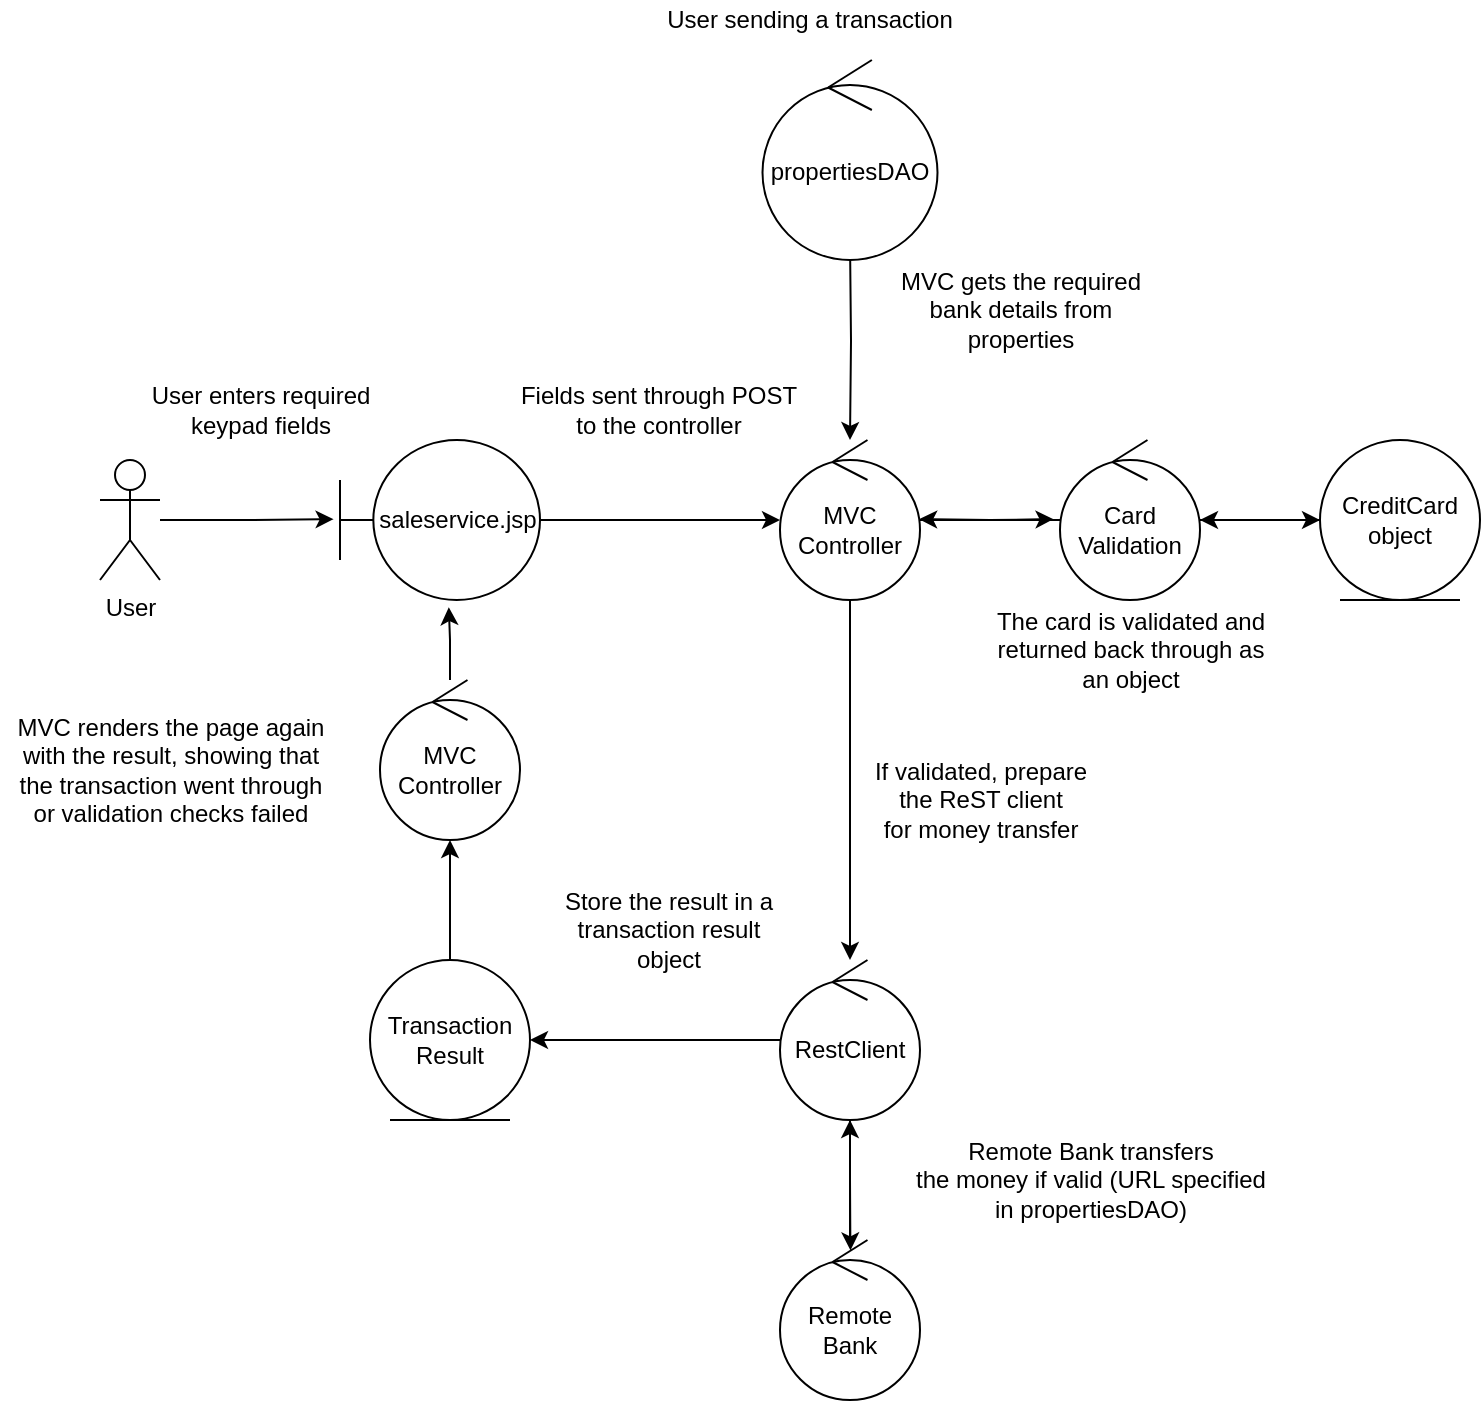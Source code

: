<mxfile version="15.4.0" type="device" pages="3"><diagram id="3AkNzF7aEUij8yZTePj8" name="Page-1"><mxGraphModel dx="1264" dy="592" grid="1" gridSize="10" guides="1" tooltips="1" connect="1" arrows="1" fold="1" page="1" pageScale="1" pageWidth="827" pageHeight="1169" math="0" shadow="0"><root><mxCell id="0"/><mxCell id="1" parent="0"/><mxCell id="SdUIcapf5RR-aJtjOENt-19" style="edgeStyle=orthogonalEdgeStyle;rounded=0;orthogonalLoop=1;jettySize=auto;html=1;entryX=-0.046;entryY=0.495;entryDx=0;entryDy=0;entryPerimeter=0;" parent="1" source="SdUIcapf5RR-aJtjOENt-1" target="SdUIcapf5RR-aJtjOENt-18" edge="1"><mxGeometry relative="1" as="geometry"/></mxCell><mxCell id="SdUIcapf5RR-aJtjOENt-26" style="edgeStyle=orthogonalEdgeStyle;rounded=0;orthogonalLoop=1;jettySize=auto;html=1;" parent="1" source="SdUIcapf5RR-aJtjOENt-1" target="SdUIcapf5RR-aJtjOENt-24" edge="1"><mxGeometry relative="1" as="geometry"/></mxCell><mxCell id="SdUIcapf5RR-aJtjOENt-1" value="MVC&lt;br&gt;Controller" style="ellipse;shape=umlControl;whiteSpace=wrap;html=1;" parent="1" vertex="1"><mxGeometry x="410" y="240" width="70" height="80" as="geometry"/></mxCell><mxCell id="SdUIcapf5RR-aJtjOENt-8" style="edgeStyle=orthogonalEdgeStyle;rounded=0;orthogonalLoop=1;jettySize=auto;html=1;entryX=-0.032;entryY=0.495;entryDx=0;entryDy=0;entryPerimeter=0;" parent="1" source="SdUIcapf5RR-aJtjOENt-2" target="SdUIcapf5RR-aJtjOENt-5" edge="1"><mxGeometry relative="1" as="geometry"/></mxCell><mxCell id="SdUIcapf5RR-aJtjOENt-2" value="User" style="shape=umlActor;verticalLabelPosition=bottom;verticalAlign=top;html=1;" parent="1" vertex="1"><mxGeometry x="70" y="250" width="30" height="60" as="geometry"/></mxCell><mxCell id="SdUIcapf5RR-aJtjOENt-12" style="edgeStyle=orthogonalEdgeStyle;rounded=0;orthogonalLoop=1;jettySize=auto;html=1;" parent="1" source="SdUIcapf5RR-aJtjOENt-5" target="SdUIcapf5RR-aJtjOENt-1" edge="1"><mxGeometry relative="1" as="geometry"/></mxCell><mxCell id="SdUIcapf5RR-aJtjOENt-5" value="saleservice.jsp" style="shape=umlBoundary;whiteSpace=wrap;html=1;" parent="1" vertex="1"><mxGeometry x="190" y="240" width="100" height="80" as="geometry"/></mxCell><mxCell id="SdUIcapf5RR-aJtjOENt-6" value="User sending a transaction" style="text;html=1;strokeColor=none;fillColor=none;align=center;verticalAlign=middle;whiteSpace=wrap;rounded=0;" parent="1" vertex="1"><mxGeometry x="320" y="20" width="210" height="20" as="geometry"/></mxCell><mxCell id="SdUIcapf5RR-aJtjOENt-11" value="User enters required&lt;br&gt;keypad fields" style="text;html=1;align=center;verticalAlign=middle;resizable=0;points=[];autosize=1;strokeColor=none;fillColor=none;" parent="1" vertex="1"><mxGeometry x="85" y="210" width="130" height="30" as="geometry"/></mxCell><mxCell id="SdUIcapf5RR-aJtjOENt-13" value="Fields sent through POST&lt;br&gt;to the controller" style="text;html=1;align=center;verticalAlign=middle;resizable=0;points=[];autosize=1;strokeColor=none;fillColor=none;" parent="1" vertex="1"><mxGeometry x="274" y="210" width="150" height="30" as="geometry"/></mxCell><mxCell id="SdUIcapf5RR-aJtjOENt-15" style="edgeStyle=orthogonalEdgeStyle;rounded=0;orthogonalLoop=1;jettySize=auto;html=1;" parent="1" target="SdUIcapf5RR-aJtjOENt-1" edge="1"><mxGeometry relative="1" as="geometry"><mxPoint x="445" y="140" as="sourcePoint"/></mxGeometry></mxCell><mxCell id="SdUIcapf5RR-aJtjOENt-16" value="MVC gets the required&lt;br&gt;bank details from&lt;br&gt;properties" style="text;html=1;align=center;verticalAlign=middle;resizable=0;points=[];autosize=1;strokeColor=none;fillColor=none;" parent="1" vertex="1"><mxGeometry x="460" y="150" width="140" height="50" as="geometry"/></mxCell><mxCell id="SdUIcapf5RR-aJtjOENt-22" style="edgeStyle=orthogonalEdgeStyle;rounded=0;orthogonalLoop=1;jettySize=auto;html=1;" parent="1" source="SdUIcapf5RR-aJtjOENt-17" target="SdUIcapf5RR-aJtjOENt-18" edge="1"><mxGeometry relative="1" as="geometry"/></mxCell><mxCell id="SdUIcapf5RR-aJtjOENt-17" value="CreditCard object" style="ellipse;shape=umlEntity;whiteSpace=wrap;html=1;" parent="1" vertex="1"><mxGeometry x="680" y="240" width="80" height="80" as="geometry"/></mxCell><mxCell id="SdUIcapf5RR-aJtjOENt-20" style="edgeStyle=orthogonalEdgeStyle;rounded=0;orthogonalLoop=1;jettySize=auto;html=1;entryX=0.994;entryY=0.495;entryDx=0;entryDy=0;entryPerimeter=0;" parent="1" source="SdUIcapf5RR-aJtjOENt-18" target="SdUIcapf5RR-aJtjOENt-1" edge="1"><mxGeometry relative="1" as="geometry"/></mxCell><mxCell id="SdUIcapf5RR-aJtjOENt-21" style="edgeStyle=orthogonalEdgeStyle;rounded=0;orthogonalLoop=1;jettySize=auto;html=1;entryX=0;entryY=0.5;entryDx=0;entryDy=0;" parent="1" source="SdUIcapf5RR-aJtjOENt-18" target="SdUIcapf5RR-aJtjOENt-17" edge="1"><mxGeometry relative="1" as="geometry"/></mxCell><mxCell id="SdUIcapf5RR-aJtjOENt-18" value="Card Validation" style="ellipse;shape=umlControl;whiteSpace=wrap;html=1;" parent="1" vertex="1"><mxGeometry x="550" y="240" width="70" height="80" as="geometry"/></mxCell><mxCell id="SdUIcapf5RR-aJtjOENt-23" value="The card is validated and&lt;br&gt;returned back through as&lt;br&gt;an object" style="text;html=1;align=center;verticalAlign=middle;resizable=0;points=[];autosize=1;strokeColor=none;fillColor=none;" parent="1" vertex="1"><mxGeometry x="510" y="320" width="150" height="50" as="geometry"/></mxCell><mxCell id="SdUIcapf5RR-aJtjOENt-27" style="edgeStyle=orthogonalEdgeStyle;rounded=0;orthogonalLoop=1;jettySize=auto;html=1;entryX=1;entryY=0.5;entryDx=0;entryDy=0;" parent="1" source="SdUIcapf5RR-aJtjOENt-24" target="SdUIcapf5RR-aJtjOENt-25" edge="1"><mxGeometry relative="1" as="geometry"/></mxCell><mxCell id="r8BGEt9MqHgNa8Z6lj-t-2" style="edgeStyle=orthogonalEdgeStyle;rounded=0;orthogonalLoop=1;jettySize=auto;html=1;entryX=0.503;entryY=0.065;entryDx=0;entryDy=0;entryPerimeter=0;" parent="1" source="SdUIcapf5RR-aJtjOENt-24" target="r8BGEt9MqHgNa8Z6lj-t-1" edge="1"><mxGeometry relative="1" as="geometry"/></mxCell><mxCell id="SdUIcapf5RR-aJtjOENt-24" value="RestClient" style="ellipse;shape=umlControl;whiteSpace=wrap;html=1;" parent="1" vertex="1"><mxGeometry x="410" y="500" width="70" height="80" as="geometry"/></mxCell><mxCell id="SdUIcapf5RR-aJtjOENt-31" style="edgeStyle=orthogonalEdgeStyle;rounded=0;orthogonalLoop=1;jettySize=auto;html=1;" parent="1" source="SdUIcapf5RR-aJtjOENt-25" target="SdUIcapf5RR-aJtjOENt-30" edge="1"><mxGeometry relative="1" as="geometry"/></mxCell><mxCell id="SdUIcapf5RR-aJtjOENt-25" value="Transaction&lt;br&gt;Result" style="ellipse;shape=umlEntity;whiteSpace=wrap;html=1;" parent="1" vertex="1"><mxGeometry x="205" y="500" width="80" height="80" as="geometry"/></mxCell><mxCell id="SdUIcapf5RR-aJtjOENt-29" value="MVC renders the page again&lt;br&gt;with the result, showing that&lt;br&gt;the transaction went through&lt;br&gt;or validation checks failed" style="text;html=1;align=center;verticalAlign=middle;resizable=0;points=[];autosize=1;strokeColor=none;fillColor=none;" parent="1" vertex="1"><mxGeometry x="20" y="375" width="170" height="60" as="geometry"/></mxCell><mxCell id="SdUIcapf5RR-aJtjOENt-32" style="edgeStyle=orthogonalEdgeStyle;rounded=0;orthogonalLoop=1;jettySize=auto;html=1;entryX=0.544;entryY=1.045;entryDx=0;entryDy=0;entryPerimeter=0;" parent="1" source="SdUIcapf5RR-aJtjOENt-30" target="SdUIcapf5RR-aJtjOENt-5" edge="1"><mxGeometry relative="1" as="geometry"/></mxCell><mxCell id="SdUIcapf5RR-aJtjOENt-30" value="MVC&lt;br&gt;Controller" style="ellipse;shape=umlControl;whiteSpace=wrap;html=1;" parent="1" vertex="1"><mxGeometry x="210" y="360" width="70" height="80" as="geometry"/></mxCell><mxCell id="SdUIcapf5RR-aJtjOENt-33" value="If validated, prepare&lt;br&gt;the ReST client&lt;br&gt;for money transfer" style="text;html=1;align=center;verticalAlign=middle;resizable=0;points=[];autosize=1;strokeColor=none;fillColor=none;" parent="1" vertex="1"><mxGeometry x="450" y="395" width="120" height="50" as="geometry"/></mxCell><mxCell id="r8BGEt9MqHgNa8Z6lj-t-3" style="edgeStyle=orthogonalEdgeStyle;rounded=0;orthogonalLoop=1;jettySize=auto;html=1;" parent="1" source="r8BGEt9MqHgNa8Z6lj-t-1" target="SdUIcapf5RR-aJtjOENt-24" edge="1"><mxGeometry relative="1" as="geometry"/></mxCell><mxCell id="r8BGEt9MqHgNa8Z6lj-t-1" value="Remote&lt;br&gt;Bank" style="ellipse;shape=umlControl;whiteSpace=wrap;html=1;" parent="1" vertex="1"><mxGeometry x="410" y="640" width="70" height="80" as="geometry"/></mxCell><mxCell id="r8BGEt9MqHgNa8Z6lj-t-4" value="Remote Bank transfers&lt;br&gt;the money if valid (URL specified&lt;br&gt;in propertiesDAO)" style="text;html=1;align=center;verticalAlign=middle;resizable=0;points=[];autosize=1;strokeColor=none;fillColor=none;" parent="1" vertex="1"><mxGeometry x="470" y="585" width="190" height="50" as="geometry"/></mxCell><mxCell id="cjo7NwRBrdWy9jIB5TQA-1" value="Store the result in a&lt;br&gt;transaction result&lt;br&gt;object" style="text;html=1;align=center;verticalAlign=middle;resizable=0;points=[];autosize=1;strokeColor=none;fillColor=none;" parent="1" vertex="1"><mxGeometry x="294" y="460.0" width="120" height="50" as="geometry"/></mxCell><mxCell id="p7eK8EpbJ3ORAbXLMrRn-1" value="propertiesDAO" style="ellipse;shape=umlControl;whiteSpace=wrap;html=1;" parent="1" vertex="1"><mxGeometry x="401.25" y="50" width="87.5" height="100" as="geometry"/></mxCell></root></mxGraphModel></diagram><diagram id="iZHKUYytGzCBa2E8gMPF" name="Page-2"><mxGraphModel dx="1264" dy="592" grid="1" gridSize="10" guides="1" tooltips="1" connect="1" arrows="1" fold="1" page="1" pageScale="1" pageWidth="827" pageHeight="1169" math="0" shadow="0"><root><mxCell id="SRkDIOKpx1RFcQlvxQ-Z-0"/><mxCell id="SRkDIOKpx1RFcQlvxQ-Z-1" parent="SRkDIOKpx1RFcQlvxQ-Z-0"/><mxCell id="DQKfK8g4XkNp46klR8oE-2" style="edgeStyle=orthogonalEdgeStyle;rounded=0;orthogonalLoop=1;jettySize=auto;html=1;entryX=-0.05;entryY=0.5;entryDx=0;entryDy=0;entryPerimeter=0;" parent="SRkDIOKpx1RFcQlvxQ-Z-1" source="ldosXdFk6zFffC95GPmg-2" target="DQKfK8g4XkNp46klR8oE-0" edge="1"><mxGeometry relative="1" as="geometry"/></mxCell><mxCell id="ldosXdFk6zFffC95GPmg-2" value="MVC&lt;br&gt;Controller" style="ellipse;shape=umlControl;whiteSpace=wrap;html=1;" parent="SRkDIOKpx1RFcQlvxQ-Z-1" vertex="1"><mxGeometry x="350" y="240" width="70" height="80" as="geometry"/></mxCell><mxCell id="ldosXdFk6zFffC95GPmg-3" style="edgeStyle=orthogonalEdgeStyle;rounded=0;orthogonalLoop=1;jettySize=auto;html=1;entryX=-0.032;entryY=0.495;entryDx=0;entryDy=0;entryPerimeter=0;" parent="SRkDIOKpx1RFcQlvxQ-Z-1" source="ldosXdFk6zFffC95GPmg-4" target="ldosXdFk6zFffC95GPmg-6" edge="1"><mxGeometry relative="1" as="geometry"/></mxCell><mxCell id="ldosXdFk6zFffC95GPmg-4" value="Admin" style="shape=umlActor;verticalLabelPosition=bottom;verticalAlign=top;html=1;" parent="SRkDIOKpx1RFcQlvxQ-Z-1" vertex="1"><mxGeometry x="60" y="250" width="30" height="60" as="geometry"/></mxCell><mxCell id="ldosXdFk6zFffC95GPmg-5" style="edgeStyle=orthogonalEdgeStyle;rounded=0;orthogonalLoop=1;jettySize=auto;html=1;" parent="SRkDIOKpx1RFcQlvxQ-Z-1" source="ldosXdFk6zFffC95GPmg-6" target="ldosXdFk6zFffC95GPmg-2" edge="1"><mxGeometry relative="1" as="geometry"/></mxCell><mxCell id="ldosXdFk6zFffC95GPmg-6" value="admin.jsp" style="shape=umlBoundary;whiteSpace=wrap;html=1;" parent="SRkDIOKpx1RFcQlvxQ-Z-1" vertex="1"><mxGeometry x="180" y="240" width="100" height="80" as="geometry"/></mxCell><mxCell id="ldosXdFk6zFffC95GPmg-7" value="Admin sending a refund" style="text;html=1;strokeColor=none;fillColor=none;align=center;verticalAlign=middle;whiteSpace=wrap;rounded=0;" parent="SRkDIOKpx1RFcQlvxQ-Z-1" vertex="1"><mxGeometry x="395" y="110" width="210" height="20" as="geometry"/></mxCell><mxCell id="ldosXdFk6zFffC95GPmg-8" value="Admin enters credentials" style="text;html=1;align=center;verticalAlign=middle;resizable=0;points=[];autosize=1;strokeColor=none;fillColor=none;" parent="SRkDIOKpx1RFcQlvxQ-Z-1" vertex="1"><mxGeometry x="65" y="215" width="150" height="20" as="geometry"/></mxCell><mxCell id="ldosXdFk6zFffC95GPmg-9" value="Fields sent through POST&lt;br&gt;to the controller" style="text;html=1;align=center;verticalAlign=middle;resizable=0;points=[];autosize=1;strokeColor=none;fillColor=none;" parent="SRkDIOKpx1RFcQlvxQ-Z-1" vertex="1"><mxGeometry x="240" y="210" width="150" height="30" as="geometry"/></mxCell><mxCell id="vJtOoYbnVbGqElPXF7bQ-5" style="edgeStyle=orthogonalEdgeStyle;rounded=0;orthogonalLoop=1;jettySize=auto;html=1;entryX=0.491;entryY=1.06;entryDx=0;entryDy=0;entryPerimeter=0;" parent="SRkDIOKpx1RFcQlvxQ-Z-1" source="ldosXdFk6zFffC95GPmg-11" target="vJtOoYbnVbGqElPXF7bQ-1" edge="1"><mxGeometry relative="1" as="geometry"><mxPoint x="580" y="528.8" as="targetPoint"/></mxGeometry></mxCell><mxCell id="ldosXdFk6zFffC95GPmg-11" value="propertiesDAO" style="ellipse;shape=umlEntity;whiteSpace=wrap;html=1;" parent="SRkDIOKpx1RFcQlvxQ-Z-1" vertex="1"><mxGeometry x="540" y="611.8" width="80" height="80" as="geometry"/></mxCell><mxCell id="ldosXdFk6zFffC95GPmg-12" value="MVC gets the required&lt;br&gt;bank details from&lt;br&gt;properties" style="text;html=1;align=center;verticalAlign=middle;resizable=0;points=[];autosize=1;strokeColor=none;fillColor=none;" parent="SRkDIOKpx1RFcQlvxQ-Z-1" vertex="1"><mxGeometry x="510" y="710" width="140" height="50" as="geometry"/></mxCell><mxCell id="ldosXdFk6zFffC95GPmg-13" style="edgeStyle=orthogonalEdgeStyle;rounded=0;orthogonalLoop=1;jettySize=auto;html=1;" parent="SRkDIOKpx1RFcQlvxQ-Z-1" source="ldosXdFk6zFffC95GPmg-14" target="ldosXdFk6zFffC95GPmg-17" edge="1"><mxGeometry relative="1" as="geometry"/></mxCell><mxCell id="ldosXdFk6zFffC95GPmg-14" value="CreditCard object" style="ellipse;shape=umlEntity;whiteSpace=wrap;html=1;" parent="SRkDIOKpx1RFcQlvxQ-Z-1" vertex="1"><mxGeometry x="811" y="458.8" width="80" height="80" as="geometry"/></mxCell><mxCell id="ldosXdFk6zFffC95GPmg-16" style="edgeStyle=orthogonalEdgeStyle;rounded=0;orthogonalLoop=1;jettySize=auto;html=1;entryX=0;entryY=0.5;entryDx=0;entryDy=0;" parent="SRkDIOKpx1RFcQlvxQ-Z-1" source="ldosXdFk6zFffC95GPmg-17" target="ldosXdFk6zFffC95GPmg-14" edge="1"><mxGeometry relative="1" as="geometry"/></mxCell><mxCell id="vJtOoYbnVbGqElPXF7bQ-6" style="edgeStyle=orthogonalEdgeStyle;rounded=0;orthogonalLoop=1;jettySize=auto;html=1;entryX=1.077;entryY=0.503;entryDx=0;entryDy=0;entryPerimeter=0;" parent="SRkDIOKpx1RFcQlvxQ-Z-1" source="ldosXdFk6zFffC95GPmg-17" target="vJtOoYbnVbGqElPXF7bQ-1" edge="1"><mxGeometry relative="1" as="geometry"/></mxCell><mxCell id="ldosXdFk6zFffC95GPmg-17" value="Card Validation" style="ellipse;shape=umlControl;whiteSpace=wrap;html=1;" parent="SRkDIOKpx1RFcQlvxQ-Z-1" vertex="1"><mxGeometry x="681" y="458.8" width="70" height="80" as="geometry"/></mxCell><mxCell id="ldosXdFk6zFffC95GPmg-18" value="The card is validated and&lt;br&gt;returned back through as&lt;br&gt;an object" style="text;html=1;align=center;verticalAlign=middle;resizable=0;points=[];autosize=1;strokeColor=none;fillColor=none;" parent="SRkDIOKpx1RFcQlvxQ-Z-1" vertex="1"><mxGeometry x="641" y="548.8" width="150" height="50" as="geometry"/></mxCell><mxCell id="ldosXdFk6zFffC95GPmg-19" style="edgeStyle=orthogonalEdgeStyle;rounded=0;orthogonalLoop=1;jettySize=auto;html=1;entryX=1;entryY=0.5;entryDx=0;entryDy=0;" parent="SRkDIOKpx1RFcQlvxQ-Z-1" source="ldosXdFk6zFffC95GPmg-20" target="ldosXdFk6zFffC95GPmg-22" edge="1"><mxGeometry relative="1" as="geometry"/></mxCell><mxCell id="ldosXdFk6zFffC95GPmg-20" value="RestClient" style="ellipse;shape=umlControl;whiteSpace=wrap;html=1;" parent="SRkDIOKpx1RFcQlvxQ-Z-1" vertex="1"><mxGeometry x="390" y="458.8" width="70" height="80" as="geometry"/></mxCell><mxCell id="ldosXdFk6zFffC95GPmg-21" style="edgeStyle=orthogonalEdgeStyle;rounded=0;orthogonalLoop=1;jettySize=auto;html=1;" parent="SRkDIOKpx1RFcQlvxQ-Z-1" source="ldosXdFk6zFffC95GPmg-22" target="ldosXdFk6zFffC95GPmg-25" edge="1"><mxGeometry relative="1" as="geometry"/></mxCell><mxCell id="ldosXdFk6zFffC95GPmg-22" value="Transaction&lt;br&gt;Result" style="ellipse;shape=umlEntity;whiteSpace=wrap;html=1;" parent="SRkDIOKpx1RFcQlvxQ-Z-1" vertex="1"><mxGeometry x="200" y="465" width="80" height="80" as="geometry"/></mxCell><mxCell id="vJtOoYbnVbGqElPXF7bQ-12" style="edgeStyle=orthogonalEdgeStyle;rounded=0;orthogonalLoop=1;jettySize=auto;html=1;entryX=0.596;entryY=1.015;entryDx=0;entryDy=0;entryPerimeter=0;" parent="SRkDIOKpx1RFcQlvxQ-Z-1" source="ldosXdFk6zFffC95GPmg-25" target="ldosXdFk6zFffC95GPmg-6" edge="1"><mxGeometry relative="1" as="geometry"/></mxCell><mxCell id="ldosXdFk6zFffC95GPmg-25" value="MVC&lt;br&gt;Controller" style="ellipse;shape=umlControl;whiteSpace=wrap;html=1;" parent="SRkDIOKpx1RFcQlvxQ-Z-1" vertex="1"><mxGeometry x="205" y="350" width="70" height="80" as="geometry"/></mxCell><mxCell id="vJtOoYbnVbGqElPXF7bQ-9" style="edgeStyle=orthogonalEdgeStyle;rounded=0;orthogonalLoop=1;jettySize=auto;html=1;entryX=0.343;entryY=0.14;entryDx=0;entryDy=0;entryPerimeter=0;exitX=0.484;exitY=1.035;exitDx=0;exitDy=0;exitPerimeter=0;" parent="SRkDIOKpx1RFcQlvxQ-Z-1" source="DQKfK8g4XkNp46klR8oE-0" target="vJtOoYbnVbGqElPXF7bQ-1" edge="1"><mxGeometry relative="1" as="geometry"><mxPoint x="570.01" y="350" as="sourcePoint"/></mxGeometry></mxCell><mxCell id="DQKfK8g4XkNp46klR8oE-0" value="admin.jsp" style="shape=umlBoundary;whiteSpace=wrap;html=1;" parent="SRkDIOKpx1RFcQlvxQ-Z-1" vertex="1"><mxGeometry x="520" y="240" width="100" height="80" as="geometry"/></mxCell><mxCell id="DQKfK8g4XkNp46klR8oE-5" value="Page re-rendered with&lt;br&gt;properties &amp;amp; refund&lt;br&gt;form" style="text;html=1;align=center;verticalAlign=middle;resizable=0;points=[];autosize=1;strokeColor=none;fillColor=none;" parent="SRkDIOKpx1RFcQlvxQ-Z-1" vertex="1"><mxGeometry x="400" y="200" width="130" height="50" as="geometry"/></mxCell><mxCell id="vJtOoYbnVbGqElPXF7bQ-7" style="edgeStyle=orthogonalEdgeStyle;rounded=0;orthogonalLoop=1;jettySize=auto;html=1;" parent="SRkDIOKpx1RFcQlvxQ-Z-1" source="vJtOoYbnVbGqElPXF7bQ-1" target="ldosXdFk6zFffC95GPmg-17" edge="1"><mxGeometry relative="1" as="geometry"/></mxCell><mxCell id="vJtOoYbnVbGqElPXF7bQ-11" style="edgeStyle=orthogonalEdgeStyle;rounded=0;orthogonalLoop=1;jettySize=auto;html=1;entryX=1.057;entryY=0.5;entryDx=0;entryDy=0;entryPerimeter=0;" parent="SRkDIOKpx1RFcQlvxQ-Z-1" source="vJtOoYbnVbGqElPXF7bQ-1" target="ldosXdFk6zFffC95GPmg-20" edge="1"><mxGeometry relative="1" as="geometry"/></mxCell><mxCell id="vJtOoYbnVbGqElPXF7bQ-1" value="MVC&lt;br&gt;Controller" style="ellipse;shape=umlControl;whiteSpace=wrap;html=1;" parent="SRkDIOKpx1RFcQlvxQ-Z-1" vertex="1"><mxGeometry x="546" y="458.8" width="70" height="80" as="geometry"/></mxCell><mxCell id="vJtOoYbnVbGqElPXF7bQ-4" value="Admin enters card to refund&lt;br&gt;to and amount" style="text;html=1;align=center;verticalAlign=middle;resizable=0;points=[];autosize=1;strokeColor=none;fillColor=none;" parent="SRkDIOKpx1RFcQlvxQ-Z-1" vertex="1"><mxGeometry x="580" y="375" width="160" height="30" as="geometry"/></mxCell><mxCell id="m3tBmh7kKUoiPCBjvBJ2-0" value="If validated, prepare&lt;br&gt;the ReST client&lt;br&gt;for money transfer" style="text;html=1;align=center;verticalAlign=middle;resizable=0;points=[];autosize=1;strokeColor=none;fillColor=none;" parent="SRkDIOKpx1RFcQlvxQ-Z-1" vertex="1"><mxGeometry x="420" y="408.8" width="120" height="50" as="geometry"/></mxCell><mxCell id="eIbZN0HHe5x6oxG9D2zN-0" value="Store the result in a&lt;br&gt;transaction result&lt;br&gt;object" style="text;html=1;align=center;verticalAlign=middle;resizable=0;points=[];autosize=1;strokeColor=none;fillColor=none;" parent="SRkDIOKpx1RFcQlvxQ-Z-1" vertex="1"><mxGeometry x="275" y="548.8" width="120" height="50" as="geometry"/></mxCell><mxCell id="gTiIrvy7_keYGFOGxHg4-0" value="MVC renders the page again&lt;br&gt;with the result, showing that&lt;br&gt;the refund went through&lt;br&gt;or validation checks failed" style="text;html=1;align=center;verticalAlign=middle;resizable=0;points=[];autosize=1;strokeColor=none;fillColor=none;" parent="SRkDIOKpx1RFcQlvxQ-Z-1" vertex="1"><mxGeometry x="20" y="375" width="170" height="60" as="geometry"/></mxCell></root></mxGraphModel></diagram><diagram name="Page-3" id="7LtH2oH9YBiLTJApTnFk"><mxGraphModel dx="2091" dy="592" grid="1" gridSize="10" guides="1" tooltips="1" connect="1" arrows="1" fold="1" page="1" pageScale="1" pageWidth="827" pageHeight="1169" math="0" shadow="0"><root><mxCell id="g_kbDB_V7D0TTK_VLgcD-0"/><mxCell id="g_kbDB_V7D0TTK_VLgcD-1" parent="g_kbDB_V7D0TTK_VLgcD-0"/><mxCell id="g_kbDB_V7D0TTK_VLgcD-2" style="edgeStyle=orthogonalEdgeStyle;rounded=0;orthogonalLoop=1;jettySize=auto;html=1;entryX=-0.05;entryY=0.5;entryDx=0;entryDy=0;entryPerimeter=0;" parent="g_kbDB_V7D0TTK_VLgcD-1" source="g_kbDB_V7D0TTK_VLgcD-3" target="g_kbDB_V7D0TTK_VLgcD-27" edge="1"><mxGeometry relative="1" as="geometry"/></mxCell><mxCell id="g_kbDB_V7D0TTK_VLgcD-3" value="MVC&lt;br&gt;Controller" style="ellipse;shape=umlControl;whiteSpace=wrap;html=1;" parent="g_kbDB_V7D0TTK_VLgcD-1" vertex="1"><mxGeometry x="350" y="240" width="70" height="80" as="geometry"/></mxCell><mxCell id="g_kbDB_V7D0TTK_VLgcD-4" style="edgeStyle=orthogonalEdgeStyle;rounded=0;orthogonalLoop=1;jettySize=auto;html=1;entryX=-0.032;entryY=0.495;entryDx=0;entryDy=0;entryPerimeter=0;" parent="g_kbDB_V7D0TTK_VLgcD-1" source="g_kbDB_V7D0TTK_VLgcD-5" target="g_kbDB_V7D0TTK_VLgcD-7" edge="1"><mxGeometry relative="1" as="geometry"/></mxCell><mxCell id="g_kbDB_V7D0TTK_VLgcD-5" value="Admin" style="shape=umlActor;verticalLabelPosition=bottom;verticalAlign=top;html=1;" parent="g_kbDB_V7D0TTK_VLgcD-1" vertex="1"><mxGeometry x="60" y="250" width="30" height="60" as="geometry"/></mxCell><mxCell id="g_kbDB_V7D0TTK_VLgcD-6" style="edgeStyle=orthogonalEdgeStyle;rounded=0;orthogonalLoop=1;jettySize=auto;html=1;" parent="g_kbDB_V7D0TTK_VLgcD-1" source="g_kbDB_V7D0TTK_VLgcD-7" target="g_kbDB_V7D0TTK_VLgcD-3" edge="1"><mxGeometry relative="1" as="geometry"/></mxCell><mxCell id="g_kbDB_V7D0TTK_VLgcD-7" value="admin.jsp" style="shape=umlBoundary;whiteSpace=wrap;html=1;" parent="g_kbDB_V7D0TTK_VLgcD-1" vertex="1"><mxGeometry x="180" y="240" width="100" height="80" as="geometry"/></mxCell><mxCell id="g_kbDB_V7D0TTK_VLgcD-8" value="Admin setting properties" style="text;html=1;strokeColor=none;fillColor=none;align=center;verticalAlign=middle;whiteSpace=wrap;rounded=0;" parent="g_kbDB_V7D0TTK_VLgcD-1" vertex="1"><mxGeometry x="255" y="140" width="210" height="20" as="geometry"/></mxCell><mxCell id="g_kbDB_V7D0TTK_VLgcD-9" value="Admin enters credentials" style="text;html=1;align=center;verticalAlign=middle;resizable=0;points=[];autosize=1;strokeColor=none;fillColor=none;" parent="g_kbDB_V7D0TTK_VLgcD-1" vertex="1"><mxGeometry x="65" y="215" width="150" height="20" as="geometry"/></mxCell><mxCell id="g_kbDB_V7D0TTK_VLgcD-10" value="Fields sent through POST&lt;br&gt;to the controller" style="text;html=1;align=center;verticalAlign=middle;resizable=0;points=[];autosize=1;strokeColor=none;fillColor=none;" parent="g_kbDB_V7D0TTK_VLgcD-1" vertex="1"><mxGeometry x="240" y="210" width="150" height="30" as="geometry"/></mxCell><mxCell id="g_kbDB_V7D0TTK_VLgcD-14" style="edgeStyle=orthogonalEdgeStyle;rounded=0;orthogonalLoop=1;jettySize=auto;html=1;" parent="g_kbDB_V7D0TTK_VLgcD-1" source="g_kbDB_V7D0TTK_VLgcD-15" target="g_kbDB_V7D0TTK_VLgcD-18" edge="1"><mxGeometry relative="1" as="geometry"/></mxCell><mxCell id="g_kbDB_V7D0TTK_VLgcD-15" value="CreditCard object" style="ellipse;shape=umlEntity;whiteSpace=wrap;html=1;" parent="g_kbDB_V7D0TTK_VLgcD-1" vertex="1"><mxGeometry x="811" y="458.8" width="80" height="80" as="geometry"/></mxCell><mxCell id="g_kbDB_V7D0TTK_VLgcD-16" style="edgeStyle=orthogonalEdgeStyle;rounded=0;orthogonalLoop=1;jettySize=auto;html=1;entryX=0;entryY=0.5;entryDx=0;entryDy=0;" parent="g_kbDB_V7D0TTK_VLgcD-1" source="g_kbDB_V7D0TTK_VLgcD-18" target="g_kbDB_V7D0TTK_VLgcD-15" edge="1"><mxGeometry relative="1" as="geometry"/></mxCell><mxCell id="g_kbDB_V7D0TTK_VLgcD-17" style="edgeStyle=orthogonalEdgeStyle;rounded=0;orthogonalLoop=1;jettySize=auto;html=1;entryX=1.077;entryY=0.503;entryDx=0;entryDy=0;entryPerimeter=0;" parent="g_kbDB_V7D0TTK_VLgcD-1" source="g_kbDB_V7D0TTK_VLgcD-18" target="g_kbDB_V7D0TTK_VLgcD-31" edge="1"><mxGeometry relative="1" as="geometry"/></mxCell><mxCell id="g_kbDB_V7D0TTK_VLgcD-18" value="Card Validation" style="ellipse;shape=umlControl;whiteSpace=wrap;html=1;" parent="g_kbDB_V7D0TTK_VLgcD-1" vertex="1"><mxGeometry x="681" y="458.8" width="70" height="80" as="geometry"/></mxCell><mxCell id="g_kbDB_V7D0TTK_VLgcD-19" value="The card is validated and&lt;br&gt;returned back through as&lt;br&gt;an object" style="text;html=1;align=center;verticalAlign=middle;resizable=0;points=[];autosize=1;strokeColor=none;fillColor=none;" parent="g_kbDB_V7D0TTK_VLgcD-1" vertex="1"><mxGeometry x="641" y="548.8" width="150" height="50" as="geometry"/></mxCell><mxCell id="g_kbDB_V7D0TTK_VLgcD-20" style="edgeStyle=orthogonalEdgeStyle;rounded=0;orthogonalLoop=1;jettySize=auto;html=1;entryX=1;entryY=0.5;entryDx=0;entryDy=0;" parent="g_kbDB_V7D0TTK_VLgcD-1" source="g_kbDB_V7D0TTK_VLgcD-21" target="g_kbDB_V7D0TTK_VLgcD-23" edge="1"><mxGeometry relative="1" as="geometry"/></mxCell><mxCell id="g_kbDB_V7D0TTK_VLgcD-21" value="RestClient" style="ellipse;shape=umlControl;whiteSpace=wrap;html=1;" parent="g_kbDB_V7D0TTK_VLgcD-1" vertex="1"><mxGeometry x="405" y="458.8" width="70" height="80" as="geometry"/></mxCell><mxCell id="3qKFW1uCF1ieGH4SSNBd-0" style="edgeStyle=orthogonalEdgeStyle;rounded=0;orthogonalLoop=1;jettySize=auto;html=1;" parent="g_kbDB_V7D0TTK_VLgcD-1" source="g_kbDB_V7D0TTK_VLgcD-23" target="g_kbDB_V7D0TTK_VLgcD-25" edge="1"><mxGeometry relative="1" as="geometry"/></mxCell><mxCell id="g_kbDB_V7D0TTK_VLgcD-23" value="Transaction&lt;br&gt;Result" style="ellipse;shape=umlEntity;whiteSpace=wrap;html=1;" parent="g_kbDB_V7D0TTK_VLgcD-1" vertex="1"><mxGeometry x="270" y="458.8" width="80" height="80" as="geometry"/></mxCell><mxCell id="g_kbDB_V7D0TTK_VLgcD-24" style="edgeStyle=orthogonalEdgeStyle;rounded=0;orthogonalLoop=1;jettySize=auto;html=1;entryX=0.596;entryY=1.015;entryDx=0;entryDy=0;entryPerimeter=0;" parent="g_kbDB_V7D0TTK_VLgcD-1" source="g_kbDB_V7D0TTK_VLgcD-25" target="g_kbDB_V7D0TTK_VLgcD-7" edge="1"><mxGeometry relative="1" as="geometry"/></mxCell><mxCell id="mLMuqDMhpMupESx_ob_n-2" style="edgeStyle=orthogonalEdgeStyle;rounded=0;orthogonalLoop=1;jettySize=auto;html=1;entryX=0.498;entryY=0.067;entryDx=0;entryDy=0;entryPerimeter=0;" parent="g_kbDB_V7D0TTK_VLgcD-1" source="g_kbDB_V7D0TTK_VLgcD-25" target="mLMuqDMhpMupESx_ob_n-0" edge="1"><mxGeometry relative="1" as="geometry"/></mxCell><mxCell id="g_kbDB_V7D0TTK_VLgcD-25" value="MVC&lt;br&gt;Controller" style="ellipse;shape=umlControl;whiteSpace=wrap;html=1;" parent="g_kbDB_V7D0TTK_VLgcD-1" vertex="1"><mxGeometry x="145" y="458.8" width="70" height="80" as="geometry"/></mxCell><mxCell id="g_kbDB_V7D0TTK_VLgcD-26" style="edgeStyle=orthogonalEdgeStyle;rounded=0;orthogonalLoop=1;jettySize=auto;html=1;entryX=0.343;entryY=0.14;entryDx=0;entryDy=0;entryPerimeter=0;exitX=0.484;exitY=1.035;exitDx=0;exitDy=0;exitPerimeter=0;" parent="g_kbDB_V7D0TTK_VLgcD-1" source="g_kbDB_V7D0TTK_VLgcD-27" target="g_kbDB_V7D0TTK_VLgcD-31" edge="1"><mxGeometry relative="1" as="geometry"><mxPoint x="570.01" y="350" as="sourcePoint"/></mxGeometry></mxCell><mxCell id="g_kbDB_V7D0TTK_VLgcD-27" value="admin.jsp" style="shape=umlBoundary;whiteSpace=wrap;html=1;" parent="g_kbDB_V7D0TTK_VLgcD-1" vertex="1"><mxGeometry x="520" y="240" width="100" height="80" as="geometry"/></mxCell><mxCell id="g_kbDB_V7D0TTK_VLgcD-28" value="Page re-rendered with&lt;br&gt;properties &amp;amp; refund&lt;br&gt;form" style="text;html=1;align=center;verticalAlign=middle;resizable=0;points=[];autosize=1;strokeColor=none;fillColor=none;" parent="g_kbDB_V7D0TTK_VLgcD-1" vertex="1"><mxGeometry x="400" y="200" width="130" height="50" as="geometry"/></mxCell><mxCell id="g_kbDB_V7D0TTK_VLgcD-29" style="edgeStyle=orthogonalEdgeStyle;rounded=0;orthogonalLoop=1;jettySize=auto;html=1;" parent="g_kbDB_V7D0TTK_VLgcD-1" source="g_kbDB_V7D0TTK_VLgcD-31" target="g_kbDB_V7D0TTK_VLgcD-18" edge="1"><mxGeometry relative="1" as="geometry"/></mxCell><mxCell id="g_kbDB_V7D0TTK_VLgcD-30" style="edgeStyle=orthogonalEdgeStyle;rounded=0;orthogonalLoop=1;jettySize=auto;html=1;entryX=1.057;entryY=0.5;entryDx=0;entryDy=0;entryPerimeter=0;" parent="g_kbDB_V7D0TTK_VLgcD-1" source="g_kbDB_V7D0TTK_VLgcD-31" target="g_kbDB_V7D0TTK_VLgcD-21" edge="1"><mxGeometry relative="1" as="geometry"/></mxCell><mxCell id="g_kbDB_V7D0TTK_VLgcD-31" value="MVC&lt;br&gt;Controller" style="ellipse;shape=umlControl;whiteSpace=wrap;html=1;" parent="g_kbDB_V7D0TTK_VLgcD-1" vertex="1"><mxGeometry x="546" y="458.8" width="70" height="80" as="geometry"/></mxCell><mxCell id="g_kbDB_V7D0TTK_VLgcD-32" value="Admin enters the new&lt;br&gt;properties and submits" style="text;html=1;align=center;verticalAlign=middle;resizable=0;points=[];autosize=1;strokeColor=none;fillColor=none;" parent="g_kbDB_V7D0TTK_VLgcD-1" vertex="1"><mxGeometry x="590" y="375" width="140" height="30" as="geometry"/></mxCell><mxCell id="g_kbDB_V7D0TTK_VLgcD-33" value="If validated, prepare&lt;br&gt;the ReST client&lt;br&gt;to do a £0 transfer to itself so &lt;br&gt;the url, card, user and&lt;br&gt;pass can be tested" style="text;html=1;align=center;verticalAlign=middle;resizable=0;points=[];autosize=1;strokeColor=none;fillColor=none;" parent="g_kbDB_V7D0TTK_VLgcD-1" vertex="1"><mxGeometry x="430" y="550" width="170" height="70" as="geometry"/></mxCell><mxCell id="g_kbDB_V7D0TTK_VLgcD-34" value="Store the result in a&lt;br&gt;transaction result&lt;br&gt;object" style="text;html=1;align=center;verticalAlign=middle;resizable=0;points=[];autosize=1;strokeColor=none;fillColor=none;" parent="g_kbDB_V7D0TTK_VLgcD-1" vertex="1"><mxGeometry x="300" y="560" width="120" height="50" as="geometry"/></mxCell><mxCell id="g_kbDB_V7D0TTK_VLgcD-35" value="MVC renders the page again&lt;br&gt;with the result, displaying the new&lt;br&gt;properties (excluding pass) in&lt;br&gt;the form or rejecting changes" style="text;html=1;align=center;verticalAlign=middle;resizable=0;points=[];autosize=1;strokeColor=none;fillColor=none;" parent="g_kbDB_V7D0TTK_VLgcD-1" vertex="1"><mxGeometry x="-20" y="375" width="190" height="60" as="geometry"/></mxCell><mxCell id="mLMuqDMhpMupESx_ob_n-0" value="propertiesDAO" style="ellipse;shape=umlControl;whiteSpace=wrap;html=1;" parent="g_kbDB_V7D0TTK_VLgcD-1" vertex="1"><mxGeometry x="138.43" y="598.8" width="83.13" height="95" as="geometry"/></mxCell><mxCell id="mLMuqDMhpMupESx_ob_n-3" value="Set the new properties&lt;br&gt;if the transaction was&lt;br&gt;successful" style="text;html=1;align=center;verticalAlign=middle;resizable=0;points=[];autosize=1;strokeColor=none;fillColor=none;" parent="g_kbDB_V7D0TTK_VLgcD-1" vertex="1"><mxGeometry x="15" y="548.8" width="140" height="50" as="geometry"/></mxCell></root></mxGraphModel></diagram></mxfile>